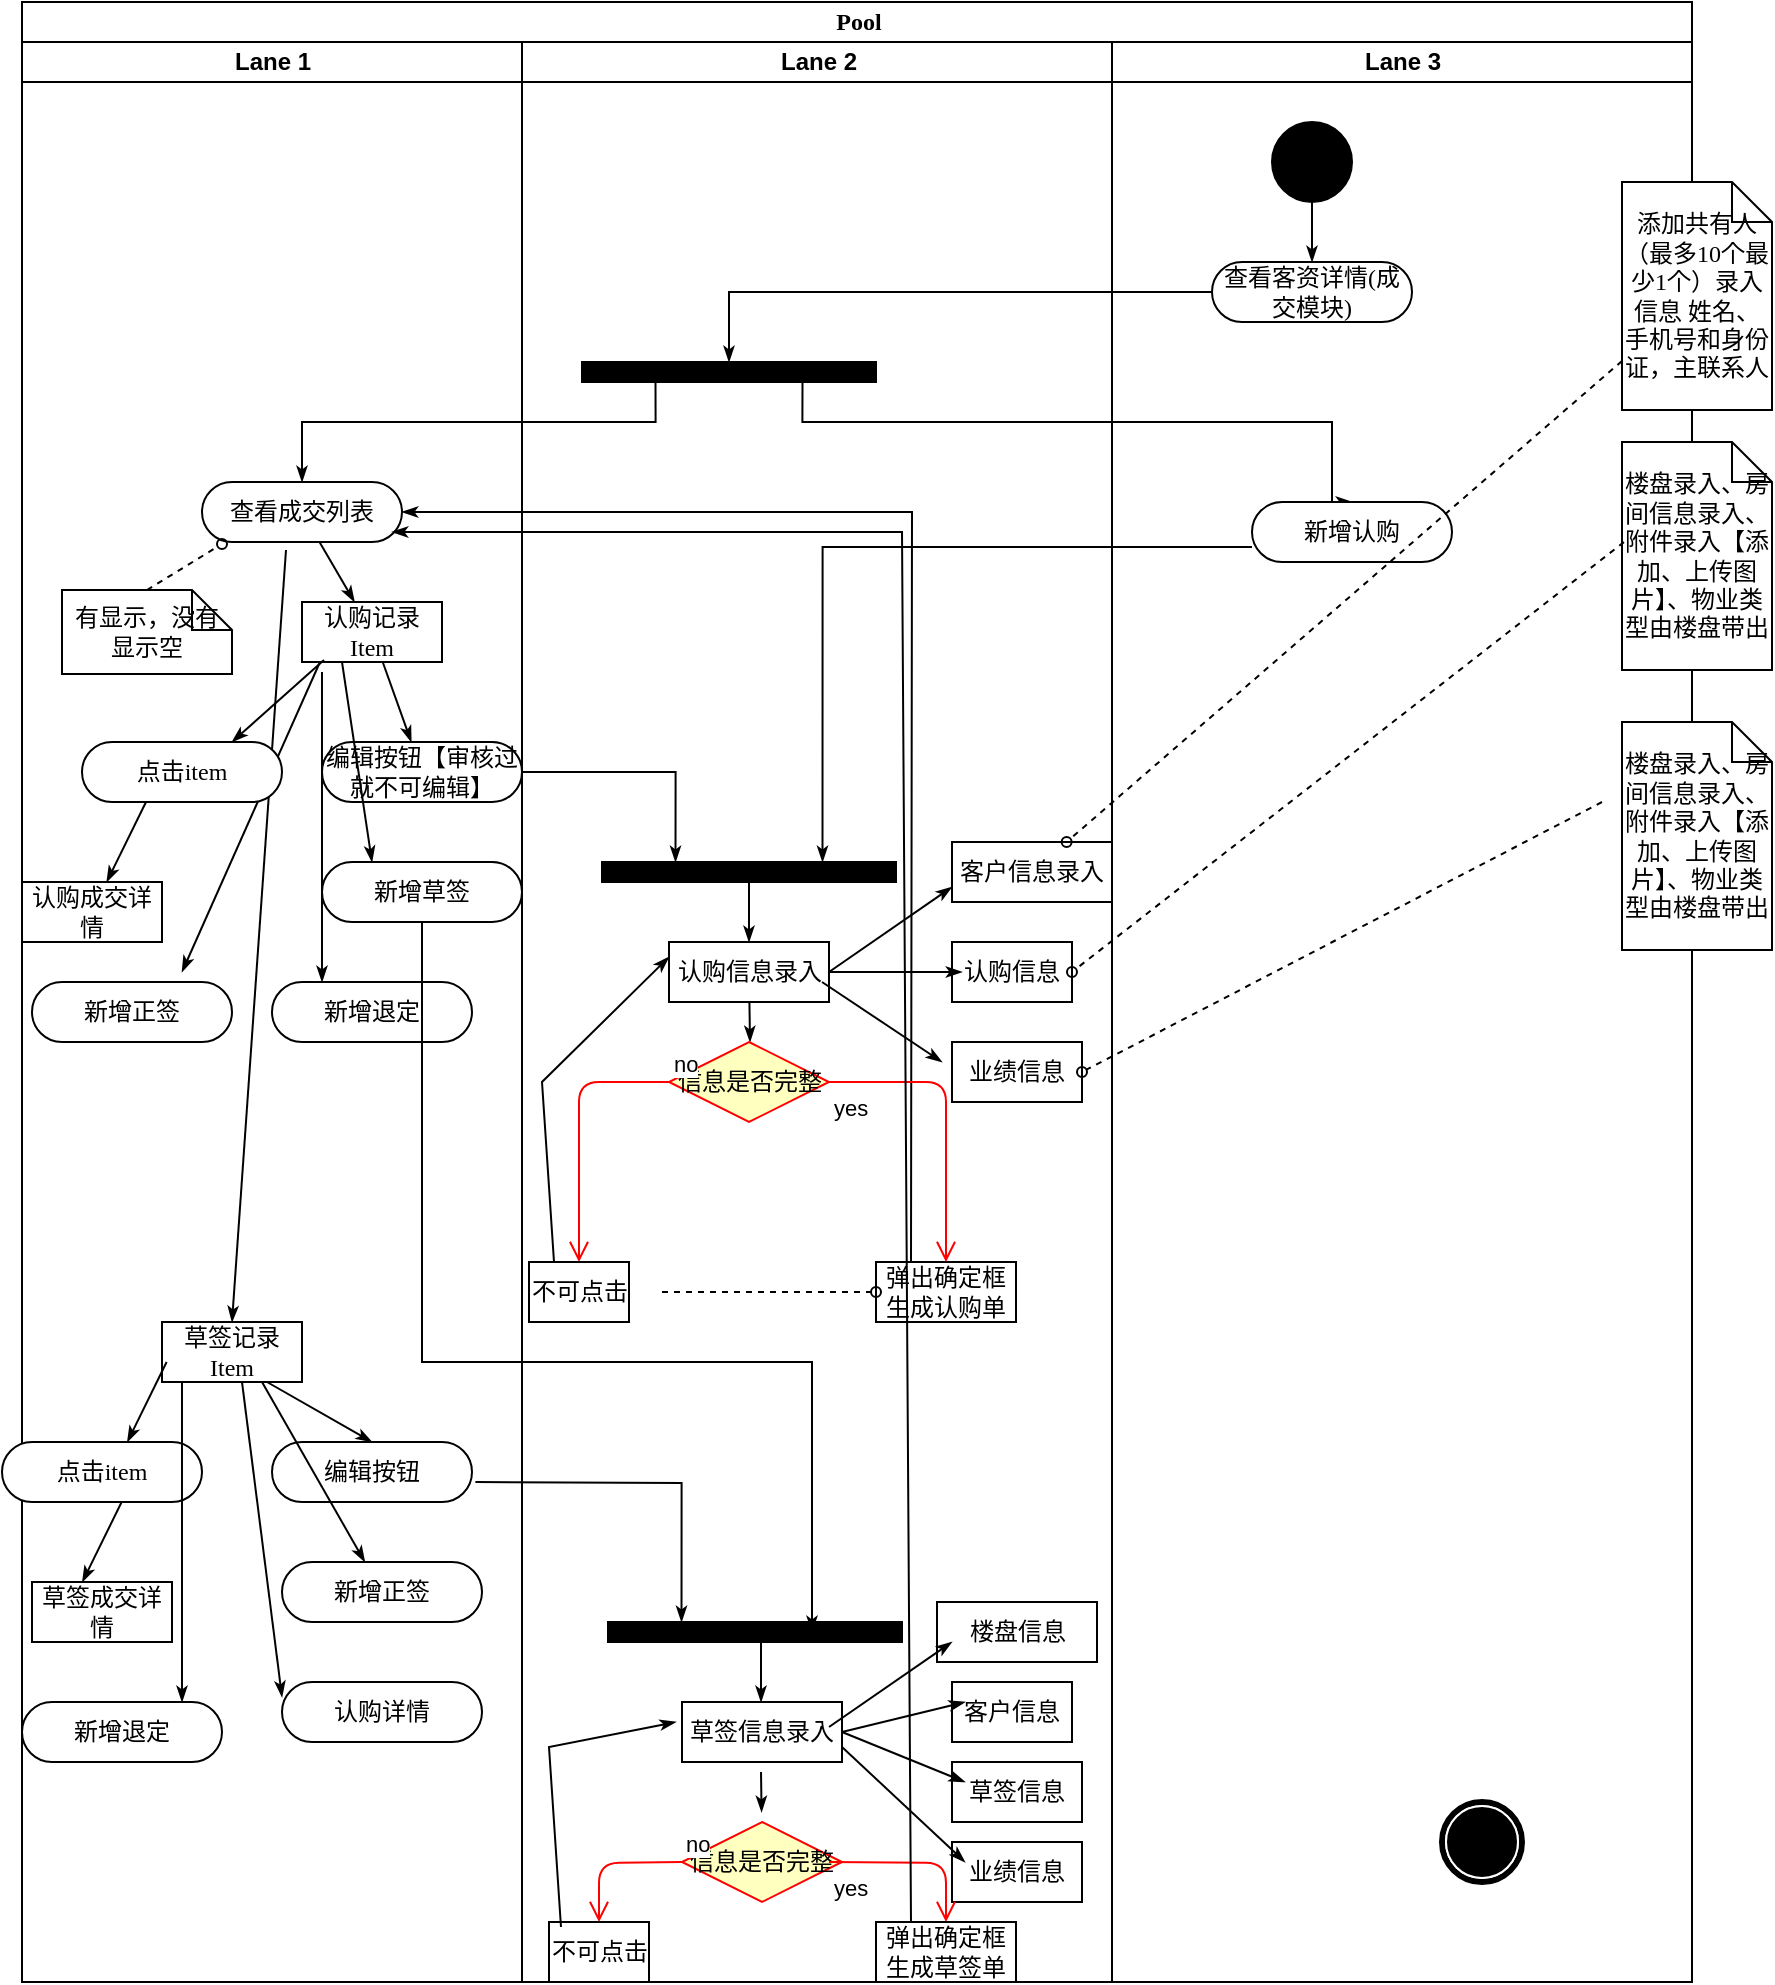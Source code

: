 <mxfile version="14.5.3" type="github">
  <diagram name="Page-1" id="0783ab3e-0a74-02c8-0abd-f7b4e66b4bec">
    <mxGraphModel dx="1303" dy="791" grid="1" gridSize="10" guides="1" tooltips="1" connect="1" arrows="1" fold="1" page="1" pageScale="1" pageWidth="850" pageHeight="1100" background="#ffffff" math="0" shadow="0">
      <root>
        <mxCell id="0" />
        <mxCell id="1" parent="0" />
        <mxCell id="1c1d494c118603dd-1" value="Pool" style="swimlane;html=1;childLayout=stackLayout;startSize=20;rounded=0;shadow=0;comic=0;labelBackgroundColor=none;strokeWidth=1;fontFamily=Verdana;fontSize=12;align=center;" parent="1" vertex="1">
          <mxGeometry x="40" y="20" width="835" height="990" as="geometry" />
        </mxCell>
        <mxCell id="1c1d494c118603dd-28" style="edgeStyle=orthogonalEdgeStyle;rounded=0;html=1;entryX=0.5;entryY=0;labelBackgroundColor=none;startArrow=none;startFill=0;startSize=5;endArrow=classicThin;endFill=1;endSize=5;jettySize=auto;orthogonalLoop=1;strokeWidth=1;fontFamily=Verdana;fontSize=12" parent="1c1d494c118603dd-1" source="60571a20871a0731-8" target="60571a20871a0731-3" edge="1">
          <mxGeometry relative="1" as="geometry">
            <Array as="points">
              <mxPoint x="354" y="145" />
            </Array>
          </mxGeometry>
        </mxCell>
        <mxCell id="1c1d494c118603dd-29" style="edgeStyle=orthogonalEdgeStyle;rounded=0;html=1;exitX=0.75;exitY=1;labelBackgroundColor=none;startArrow=none;startFill=0;startSize=5;endArrow=classicThin;endFill=1;endSize=5;jettySize=auto;orthogonalLoop=1;strokeWidth=1;fontFamily=Verdana;fontSize=12;entryX=0.5;entryY=0;entryDx=0;entryDy=0;" parent="1c1d494c118603dd-1" source="60571a20871a0731-3" target="1c1d494c118603dd-5" edge="1">
          <mxGeometry relative="1" as="geometry">
            <Array as="points">
              <mxPoint x="390" y="210" />
              <mxPoint x="655" y="210" />
            </Array>
          </mxGeometry>
        </mxCell>
        <mxCell id="1c1d494c118603dd-30" style="edgeStyle=orthogonalEdgeStyle;rounded=0;html=1;exitX=0.25;exitY=1;entryX=0.5;entryY=0;labelBackgroundColor=none;startArrow=none;startFill=0;startSize=5;endArrow=classicThin;endFill=1;endSize=5;jettySize=auto;orthogonalLoop=1;strokeWidth=1;fontFamily=Verdana;fontSize=12" parent="1c1d494c118603dd-1" source="60571a20871a0731-3" target="1c1d494c118603dd-6" edge="1">
          <mxGeometry relative="1" as="geometry">
            <Array as="points">
              <mxPoint x="317" y="210" />
              <mxPoint x="140" y="210" />
            </Array>
          </mxGeometry>
        </mxCell>
        <mxCell id="1c1d494c118603dd-31" style="edgeStyle=orthogonalEdgeStyle;rounded=0;html=1;entryX=0.75;entryY=0;labelBackgroundColor=none;startArrow=none;startFill=0;startSize=5;endArrow=classicThin;endFill=1;endSize=5;jettySize=auto;orthogonalLoop=1;strokeWidth=1;fontFamily=Verdana;fontSize=12;exitX=0;exitY=0.75;exitDx=0;exitDy=0;" parent="1c1d494c118603dd-1" source="1c1d494c118603dd-5" target="1c1d494c118603dd-12" edge="1">
          <mxGeometry relative="1" as="geometry">
            <mxPoint x="590" y="370" as="sourcePoint" />
          </mxGeometry>
        </mxCell>
        <mxCell id="1c1d494c118603dd-32" style="edgeStyle=orthogonalEdgeStyle;rounded=0;html=1;entryX=0.25;entryY=0;labelBackgroundColor=none;startArrow=none;startFill=0;startSize=5;endArrow=classicThin;endFill=1;endSize=5;jettySize=auto;orthogonalLoop=1;strokeWidth=1;fontFamily=Verdana;fontSize=12" parent="1c1d494c118603dd-1" source="1c1d494c118603dd-7" target="1c1d494c118603dd-12" edge="1">
          <mxGeometry relative="1" as="geometry" />
        </mxCell>
        <mxCell id="NS-Se5AjdIyRP91br3rv-30" style="edgeStyle=none;rounded=0;html=1;labelBackgroundColor=none;startArrow=none;startFill=0;startSize=5;endArrow=classicThin;endFill=1;endSize=5;jettySize=auto;orthogonalLoop=1;strokeWidth=1;fontFamily=Verdana;fontSize=12;entryX=1;entryY=0.5;entryDx=0;entryDy=0;exitX=0.25;exitY=0;exitDx=0;exitDy=0;" edge="1" parent="1c1d494c118603dd-1" source="1c1d494c118603dd-15" target="1c1d494c118603dd-6">
          <mxGeometry relative="1" as="geometry">
            <mxPoint x="645" y="477.5" as="sourcePoint" />
            <mxPoint x="545" y="397.222" as="targetPoint" />
            <Array as="points">
              <mxPoint x="445" y="255" />
            </Array>
          </mxGeometry>
        </mxCell>
        <mxCell id="1c1d494c118603dd-2" value="Lane 1" style="swimlane;html=1;startSize=20;" parent="1c1d494c118603dd-1" vertex="1">
          <mxGeometry y="20" width="250" height="970" as="geometry" />
        </mxCell>
        <mxCell id="1c1d494c118603dd-34" style="edgeStyle=none;rounded=0;html=1;labelBackgroundColor=none;startArrow=none;startFill=0;startSize=5;endArrow=classicThin;endFill=1;endSize=5;jettySize=auto;orthogonalLoop=1;strokeWidth=1;fontFamily=Verdana;fontSize=12" parent="1c1d494c118603dd-2" source="1c1d494c118603dd-6" target="1c1d494c118603dd-10" edge="1">
          <mxGeometry relative="1" as="geometry" />
        </mxCell>
        <mxCell id="1c1d494c118603dd-6" value="查看成交列表" style="rounded=1;whiteSpace=wrap;html=1;shadow=0;comic=0;labelBackgroundColor=none;strokeWidth=1;fontFamily=Verdana;fontSize=12;align=center;arcSize=50;" parent="1c1d494c118603dd-2" vertex="1">
          <mxGeometry x="90" y="220" width="100" height="30" as="geometry" />
        </mxCell>
        <mxCell id="1c1d494c118603dd-7" value="编辑按钮【审核过就不可编辑】" style="rounded=1;whiteSpace=wrap;html=1;shadow=0;comic=0;labelBackgroundColor=none;strokeWidth=1;fontFamily=Verdana;fontSize=12;align=center;arcSize=50;" parent="1c1d494c118603dd-2" vertex="1">
          <mxGeometry x="150" y="350" width="100" height="30" as="geometry" />
        </mxCell>
        <mxCell id="1c1d494c118603dd-35" style="edgeStyle=none;rounded=0;html=1;labelBackgroundColor=none;startArrow=none;startFill=0;startSize=5;endArrow=classicThin;endFill=1;endSize=5;jettySize=auto;orthogonalLoop=1;strokeWidth=1;fontFamily=Verdana;fontSize=12" parent="1c1d494c118603dd-2" source="1c1d494c118603dd-10" target="1c1d494c118603dd-7" edge="1">
          <mxGeometry relative="1" as="geometry" />
        </mxCell>
        <mxCell id="1c1d494c118603dd-10" value="认购记录Item" style="rounded=0;whiteSpace=wrap;html=1;shadow=0;comic=0;labelBackgroundColor=none;strokeWidth=1;fontFamily=Verdana;fontSize=12;align=center;arcSize=50;" parent="1c1d494c118603dd-2" vertex="1">
          <mxGeometry x="140" y="280" width="70" height="30" as="geometry" />
        </mxCell>
        <mxCell id="1c1d494c118603dd-21" value="有显示，没有显示空" style="shape=note;whiteSpace=wrap;html=1;rounded=0;shadow=0;comic=0;labelBackgroundColor=none;strokeWidth=1;fontFamily=Verdana;fontSize=12;align=center;size=20;" parent="1c1d494c118603dd-2" vertex="1">
          <mxGeometry x="20" y="274" width="85" height="42" as="geometry" />
        </mxCell>
        <mxCell id="1c1d494c118603dd-14" value="认购成交详情" style="rounded=0;whiteSpace=wrap;html=1;shadow=0;comic=0;labelBackgroundColor=none;strokeWidth=1;fontFamily=Verdana;fontSize=12;align=center;arcSize=50;" parent="1c1d494c118603dd-2" vertex="1">
          <mxGeometry y="420" width="70" height="30" as="geometry" />
        </mxCell>
        <mxCell id="NS-Se5AjdIyRP91br3rv-33" style="edgeStyle=none;rounded=0;html=1;dashed=1;labelBackgroundColor=none;startArrow=none;startFill=0;startSize=5;endArrow=oval;endFill=0;endSize=5;jettySize=auto;orthogonalLoop=1;strokeWidth=1;fontFamily=Verdana;fontSize=12;entryX=0.1;entryY=1.033;entryDx=0;entryDy=0;entryPerimeter=0;exitX=0.5;exitY=0;exitDx=0;exitDy=0;exitPerimeter=0;" edge="1" parent="1c1d494c118603dd-2" source="1c1d494c118603dd-21" target="1c1d494c118603dd-6">
          <mxGeometry relative="1" as="geometry">
            <mxPoint x="800" y="390" as="sourcePoint" />
            <mxPoint x="707.5" y="300" as="targetPoint" />
          </mxGeometry>
        </mxCell>
        <mxCell id="NS-Se5AjdIyRP91br3rv-41" value="草签记录Item" style="rounded=0;whiteSpace=wrap;html=1;shadow=0;comic=0;labelBackgroundColor=none;strokeWidth=1;fontFamily=Verdana;fontSize=12;align=center;arcSize=50;" vertex="1" parent="1c1d494c118603dd-2">
          <mxGeometry x="70" y="640" width="70" height="30" as="geometry" />
        </mxCell>
        <mxCell id="NS-Se5AjdIyRP91br3rv-42" style="edgeStyle=none;rounded=0;html=1;labelBackgroundColor=none;startArrow=none;startFill=0;startSize=5;endArrow=classicThin;endFill=1;endSize=5;jettySize=auto;orthogonalLoop=1;strokeWidth=1;fontFamily=Verdana;fontSize=12;exitX=0.42;exitY=1.133;exitDx=0;exitDy=0;exitPerimeter=0;entryX=0.5;entryY=0;entryDx=0;entryDy=0;" edge="1" parent="1c1d494c118603dd-2" source="1c1d494c118603dd-6" target="NS-Se5AjdIyRP91br3rv-41">
          <mxGeometry relative="1" as="geometry">
            <mxPoint x="158.75" y="260" as="sourcePoint" />
            <mxPoint x="176.25" y="290" as="targetPoint" />
            <Array as="points" />
          </mxGeometry>
        </mxCell>
        <mxCell id="NS-Se5AjdIyRP91br3rv-43" value="编辑按钮" style="rounded=1;whiteSpace=wrap;html=1;shadow=0;comic=0;labelBackgroundColor=none;strokeWidth=1;fontFamily=Verdana;fontSize=12;align=center;arcSize=50;" vertex="1" parent="1c1d494c118603dd-2">
          <mxGeometry x="125" y="700" width="100" height="30" as="geometry" />
        </mxCell>
        <mxCell id="NS-Se5AjdIyRP91br3rv-44" style="edgeStyle=none;rounded=0;html=1;labelBackgroundColor=none;startArrow=none;startFill=0;startSize=5;endArrow=classicThin;endFill=1;endSize=5;jettySize=auto;orthogonalLoop=1;strokeWidth=1;fontFamily=Verdana;fontSize=12;exitX=0.75;exitY=1;exitDx=0;exitDy=0;entryX=0.5;entryY=0;entryDx=0;entryDy=0;" edge="1" parent="1c1d494c118603dd-2" source="NS-Se5AjdIyRP91br3rv-41" target="NS-Se5AjdIyRP91br3rv-43">
          <mxGeometry relative="1" as="geometry">
            <mxPoint x="190.357" y="320" as="sourcePoint" />
            <mxPoint x="204.643" y="360" as="targetPoint" />
          </mxGeometry>
        </mxCell>
        <mxCell id="NS-Se5AjdIyRP91br3rv-45" value="点击item" style="rounded=1;whiteSpace=wrap;html=1;shadow=0;comic=0;labelBackgroundColor=none;strokeWidth=1;fontFamily=Verdana;fontSize=12;align=center;arcSize=50;" vertex="1" parent="1c1d494c118603dd-2">
          <mxGeometry x="-10" y="700" width="100" height="30" as="geometry" />
        </mxCell>
        <mxCell id="NS-Se5AjdIyRP91br3rv-46" style="edgeStyle=none;rounded=0;html=1;labelBackgroundColor=none;startArrow=none;startFill=0;startSize=5;endArrow=classicThin;endFill=1;endSize=5;jettySize=auto;orthogonalLoop=1;strokeWidth=1;fontFamily=Verdana;fontSize=12;exitX=0.32;exitY=1;exitDx=0;exitDy=0;exitPerimeter=0;" edge="1" parent="1c1d494c118603dd-2">
          <mxGeometry relative="1" as="geometry">
            <mxPoint x="72.32" y="660" as="sourcePoint" />
            <mxPoint x="52.684" y="700" as="targetPoint" />
          </mxGeometry>
        </mxCell>
        <mxCell id="NS-Se5AjdIyRP91br3rv-47" value="草签成交详情" style="rounded=0;whiteSpace=wrap;html=1;shadow=0;comic=0;labelBackgroundColor=none;strokeWidth=1;fontFamily=Verdana;fontSize=12;align=center;arcSize=50;" vertex="1" parent="1c1d494c118603dd-2">
          <mxGeometry x="5" y="770" width="70" height="30" as="geometry" />
        </mxCell>
        <mxCell id="NS-Se5AjdIyRP91br3rv-48" style="edgeStyle=none;rounded=0;html=1;labelBackgroundColor=none;startArrow=none;startFill=0;startSize=5;endArrow=classicThin;endFill=1;endSize=5;jettySize=auto;orthogonalLoop=1;strokeWidth=1;fontFamily=Verdana;fontSize=12;" edge="1" parent="1c1d494c118603dd-2">
          <mxGeometry relative="1" as="geometry">
            <mxPoint x="49.82" y="730" as="sourcePoint" />
            <mxPoint x="30.184" y="770" as="targetPoint" />
          </mxGeometry>
        </mxCell>
        <mxCell id="1c1d494c118603dd-18" value="新增草签" style="rounded=1;whiteSpace=wrap;html=1;shadow=0;comic=0;labelBackgroundColor=none;strokeWidth=1;fontFamily=Verdana;fontSize=12;align=center;arcSize=50;" parent="1c1d494c118603dd-2" vertex="1">
          <mxGeometry x="150" y="410" width="100" height="30" as="geometry" />
        </mxCell>
        <mxCell id="NS-Se5AjdIyRP91br3rv-99" style="edgeStyle=none;rounded=0;html=1;labelBackgroundColor=none;startArrow=none;startFill=0;startSize=5;endArrow=classicThin;endFill=1;endSize=5;jettySize=auto;orthogonalLoop=1;strokeWidth=1;fontFamily=Verdana;fontSize=12;entryX=0.25;entryY=0;entryDx=0;entryDy=0;" edge="1" parent="1c1d494c118603dd-2" target="1c1d494c118603dd-18">
          <mxGeometry relative="1" as="geometry">
            <mxPoint x="159.997" y="310" as="sourcePoint" />
            <mxPoint x="174.283" y="350" as="targetPoint" />
          </mxGeometry>
        </mxCell>
        <mxCell id="NS-Se5AjdIyRP91br3rv-100" value="新增正签" style="rounded=1;whiteSpace=wrap;html=1;shadow=0;comic=0;labelBackgroundColor=none;strokeWidth=1;fontFamily=Verdana;fontSize=12;align=center;arcSize=50;" vertex="1" parent="1c1d494c118603dd-2">
          <mxGeometry x="130" y="760" width="100" height="30" as="geometry" />
        </mxCell>
        <mxCell id="NS-Se5AjdIyRP91br3rv-101" value="新增正签" style="rounded=1;whiteSpace=wrap;html=1;shadow=0;comic=0;labelBackgroundColor=none;strokeWidth=1;fontFamily=Verdana;fontSize=12;align=center;arcSize=50;" vertex="1" parent="1c1d494c118603dd-2">
          <mxGeometry x="5" y="470" width="100" height="30" as="geometry" />
        </mxCell>
        <mxCell id="NS-Se5AjdIyRP91br3rv-102" value="新增退定" style="rounded=1;whiteSpace=wrap;html=1;shadow=0;comic=0;labelBackgroundColor=none;strokeWidth=1;fontFamily=Verdana;fontSize=12;align=center;arcSize=50;" vertex="1" parent="1c1d494c118603dd-2">
          <mxGeometry x="125" y="470" width="100" height="30" as="geometry" />
        </mxCell>
        <mxCell id="NS-Se5AjdIyRP91br3rv-103" style="edgeStyle=none;rounded=0;html=1;labelBackgroundColor=none;startArrow=none;startFill=0;startSize=5;endArrow=classicThin;endFill=1;endSize=5;jettySize=auto;orthogonalLoop=1;strokeWidth=1;fontFamily=Verdana;fontSize=12;entryX=0.25;entryY=0;entryDx=0;entryDy=0;" edge="1" parent="1c1d494c118603dd-2" target="NS-Se5AjdIyRP91br3rv-102">
          <mxGeometry relative="1" as="geometry">
            <mxPoint x="149.997" y="315" as="sourcePoint" />
            <mxPoint x="165" y="415" as="targetPoint" />
          </mxGeometry>
        </mxCell>
        <mxCell id="NS-Se5AjdIyRP91br3rv-104" style="edgeStyle=none;rounded=0;html=1;labelBackgroundColor=none;startArrow=none;startFill=0;startSize=5;endArrow=classicThin;endFill=1;endSize=5;jettySize=auto;orthogonalLoop=1;strokeWidth=1;fontFamily=Verdana;fontSize=12;" edge="1" parent="1c1d494c118603dd-2">
          <mxGeometry relative="1" as="geometry">
            <mxPoint x="148.997" y="310" as="sourcePoint" />
            <mxPoint x="80" y="465" as="targetPoint" />
          </mxGeometry>
        </mxCell>
        <mxCell id="NS-Se5AjdIyRP91br3rv-115" value="新增退定" style="rounded=1;whiteSpace=wrap;html=1;shadow=0;comic=0;labelBackgroundColor=none;strokeWidth=1;fontFamily=Verdana;fontSize=12;align=center;arcSize=50;" vertex="1" parent="1c1d494c118603dd-2">
          <mxGeometry y="830" width="100" height="30" as="geometry" />
        </mxCell>
        <mxCell id="NS-Se5AjdIyRP91br3rv-116" style="edgeStyle=none;rounded=0;html=1;labelBackgroundColor=none;startArrow=none;startFill=0;startSize=5;endArrow=classicThin;endFill=1;endSize=5;jettySize=auto;orthogonalLoop=1;strokeWidth=1;fontFamily=Verdana;fontSize=12;entryX=0.8;entryY=0;entryDx=0;entryDy=0;entryPerimeter=0;" edge="1" parent="1c1d494c118603dd-2" target="NS-Se5AjdIyRP91br3rv-115">
          <mxGeometry relative="1" as="geometry">
            <mxPoint x="79.997" y="670" as="sourcePoint" />
            <mxPoint x="80" y="825" as="targetPoint" />
          </mxGeometry>
        </mxCell>
        <mxCell id="NS-Se5AjdIyRP91br3rv-117" value="认购详情" style="rounded=1;whiteSpace=wrap;html=1;shadow=0;comic=0;labelBackgroundColor=none;strokeWidth=1;fontFamily=Verdana;fontSize=12;align=center;arcSize=50;" vertex="1" parent="1c1d494c118603dd-2">
          <mxGeometry x="130" y="820" width="100" height="30" as="geometry" />
        </mxCell>
        <mxCell id="NS-Se5AjdIyRP91br3rv-118" style="edgeStyle=none;rounded=0;html=1;labelBackgroundColor=none;startArrow=none;startFill=0;startSize=5;endArrow=classicThin;endFill=1;endSize=5;jettySize=auto;orthogonalLoop=1;strokeWidth=1;fontFamily=Verdana;fontSize=12;entryX=0;entryY=0.25;entryDx=0;entryDy=0;" edge="1" parent="1c1d494c118603dd-2" target="NS-Se5AjdIyRP91br3rv-117">
          <mxGeometry relative="1" as="geometry">
            <mxPoint x="109.997" y="670" as="sourcePoint" />
            <mxPoint x="110" y="825" as="targetPoint" />
          </mxGeometry>
        </mxCell>
        <mxCell id="NS-Se5AjdIyRP91br3rv-119" style="edgeStyle=none;rounded=0;html=1;labelBackgroundColor=none;startArrow=none;startFill=0;startSize=5;endArrow=classicThin;endFill=1;endSize=5;jettySize=auto;orthogonalLoop=1;strokeWidth=1;fontFamily=Verdana;fontSize=12;" edge="1" parent="1c1d494c118603dd-2" target="NS-Se5AjdIyRP91br3rv-100">
          <mxGeometry relative="1" as="geometry">
            <mxPoint x="120" y="670" as="sourcePoint" />
            <mxPoint x="145" y="820" as="targetPoint" />
          </mxGeometry>
        </mxCell>
        <mxCell id="1c1d494c118603dd-3" value="Lane 2" style="swimlane;html=1;startSize=20;" parent="1c1d494c118603dd-1" vertex="1">
          <mxGeometry x="250" y="20" width="295" height="970" as="geometry" />
        </mxCell>
        <mxCell id="60571a20871a0731-3" value="" style="whiteSpace=wrap;html=1;rounded=0;shadow=0;comic=0;labelBackgroundColor=none;strokeWidth=1;fillColor=#000000;fontFamily=Verdana;fontSize=12;align=center;rotation=0;" parent="1c1d494c118603dd-3" vertex="1">
          <mxGeometry x="30" y="160" width="147" height="10" as="geometry" />
        </mxCell>
        <mxCell id="1c1d494c118603dd-39" style="edgeStyle=none;rounded=0;html=1;labelBackgroundColor=none;startArrow=none;startFill=0;startSize=5;endArrow=classicThin;endFill=1;endSize=5;jettySize=auto;orthogonalLoop=1;strokeWidth=1;fontFamily=Verdana;fontSize=12" parent="1c1d494c118603dd-3" source="NS-Se5AjdIyRP91br3rv-34" edge="1">
          <mxGeometry relative="1" as="geometry">
            <mxPoint x="114" y="500" as="targetPoint" />
          </mxGeometry>
        </mxCell>
        <mxCell id="1c1d494c118603dd-12" value="" style="whiteSpace=wrap;html=1;rounded=0;shadow=0;comic=0;labelBackgroundColor=none;strokeWidth=1;fillColor=#000000;fontFamily=Verdana;fontSize=12;align=center;rotation=0;" parent="1c1d494c118603dd-3" vertex="1">
          <mxGeometry x="40" y="410" width="147" height="10" as="geometry" />
        </mxCell>
        <mxCell id="1c1d494c118603dd-15" value="弹出确定框生成认购单 " style="rounded=0;whiteSpace=wrap;html=1;shadow=0;comic=0;labelBackgroundColor=none;strokeWidth=1;fontFamily=Verdana;fontSize=12;align=center;arcSize=50;" parent="1c1d494c118603dd-3" vertex="1">
          <mxGeometry x="177" y="610" width="70" height="30" as="geometry" />
        </mxCell>
        <mxCell id="1c1d494c118603dd-53" style="edgeStyle=none;rounded=0;html=1;dashed=1;labelBackgroundColor=none;startArrow=none;startFill=0;startSize=5;endArrow=oval;endFill=0;endSize=5;jettySize=auto;orthogonalLoop=1;strokeWidth=1;fontFamily=Verdana;fontSize=12" parent="1c1d494c118603dd-3" target="1c1d494c118603dd-15" edge="1">
          <mxGeometry relative="1" as="geometry">
            <mxPoint x="70" y="625" as="sourcePoint" />
          </mxGeometry>
        </mxCell>
        <mxCell id="NS-Se5AjdIyRP91br3rv-34" value="认购信息录入" style="rounded=0;whiteSpace=wrap;html=1;shadow=0;comic=0;labelBackgroundColor=none;strokeWidth=1;fontFamily=Verdana;fontSize=12;align=center;arcSize=50;direction=south;" vertex="1" parent="1c1d494c118603dd-3">
          <mxGeometry x="73.5" y="450" width="80" height="30" as="geometry" />
        </mxCell>
        <mxCell id="NS-Se5AjdIyRP91br3rv-35" style="edgeStyle=none;rounded=0;html=1;labelBackgroundColor=none;startArrow=none;startFill=0;startSize=5;endArrow=classicThin;endFill=1;endSize=5;jettySize=auto;orthogonalLoop=1;strokeWidth=1;fontFamily=Verdana;fontSize=12" edge="1" parent="1c1d494c118603dd-3" source="1c1d494c118603dd-12" target="NS-Se5AjdIyRP91br3rv-34">
          <mxGeometry relative="1" as="geometry">
            <mxPoint x="403.5" y="460" as="sourcePoint" />
            <mxPoint x="403.5" y="550" as="targetPoint" />
          </mxGeometry>
        </mxCell>
        <mxCell id="NS-Se5AjdIyRP91br3rv-19" value="信息是否完整" style="rhombus;whiteSpace=wrap;html=1;fillColor=#ffffc0;strokeColor=#ff0000;" vertex="1" parent="1c1d494c118603dd-3">
          <mxGeometry x="73.5" y="500" width="80" height="40" as="geometry" />
        </mxCell>
        <mxCell id="NS-Se5AjdIyRP91br3rv-21" value="yes" style="edgeStyle=orthogonalEdgeStyle;html=1;align=left;verticalAlign=top;endArrow=open;endSize=8;strokeColor=#ff0000;entryX=0.5;entryY=0;entryDx=0;entryDy=0;" edge="1" source="NS-Se5AjdIyRP91br3rv-19" parent="1c1d494c118603dd-3" target="1c1d494c118603dd-15">
          <mxGeometry x="-1" relative="1" as="geometry">
            <mxPoint x="425" y="480" as="targetPoint" />
          </mxGeometry>
        </mxCell>
        <mxCell id="NS-Se5AjdIyRP91br3rv-20" value="no" style="edgeStyle=orthogonalEdgeStyle;html=1;align=left;verticalAlign=bottom;endArrow=open;endSize=8;strokeColor=#ff0000;" edge="1" source="NS-Se5AjdIyRP91br3rv-19" parent="1c1d494c118603dd-3" target="NS-Se5AjdIyRP91br3rv-23">
          <mxGeometry x="-1" relative="1" as="geometry">
            <mxPoint x="25" y="597.5" as="targetPoint" />
          </mxGeometry>
        </mxCell>
        <mxCell id="NS-Se5AjdIyRP91br3rv-23" value="不可点击" style="rounded=0;whiteSpace=wrap;html=1;shadow=0;comic=0;labelBackgroundColor=none;strokeWidth=1;fontFamily=Verdana;fontSize=12;align=center;arcSize=50;" vertex="1" parent="1c1d494c118603dd-3">
          <mxGeometry x="3.5" y="610" width="50" height="30" as="geometry" />
        </mxCell>
        <mxCell id="1c1d494c118603dd-9" value="客户信息录入" style="rounded=0;whiteSpace=wrap;html=1;shadow=0;comic=0;labelBackgroundColor=none;strokeWidth=1;fontFamily=Verdana;fontSize=12;align=center;arcSize=50;direction=south;" parent="1c1d494c118603dd-3" vertex="1">
          <mxGeometry x="215" y="400" width="80" height="30" as="geometry" />
        </mxCell>
        <mxCell id="NS-Se5AjdIyRP91br3rv-1" value="认购信息" style="rounded=0;whiteSpace=wrap;html=1;shadow=0;comic=0;labelBackgroundColor=none;strokeWidth=1;fontFamily=Verdana;fontSize=12;align=center;arcSize=50;" vertex="1" parent="1c1d494c118603dd-3">
          <mxGeometry x="215" y="450" width="60" height="30" as="geometry" />
        </mxCell>
        <mxCell id="NS-Se5AjdIyRP91br3rv-6" value="业绩信息" style="rounded=0;whiteSpace=wrap;html=1;shadow=0;comic=0;labelBackgroundColor=none;strokeWidth=1;fontFamily=Verdana;fontSize=12;align=center;arcSize=50;" vertex="1" parent="1c1d494c118603dd-3">
          <mxGeometry x="215" y="500" width="65" height="30" as="geometry" />
        </mxCell>
        <mxCell id="NS-Se5AjdIyRP91br3rv-37" style="edgeStyle=none;rounded=0;html=1;labelBackgroundColor=none;startArrow=none;startFill=0;startSize=5;endArrow=classicThin;endFill=1;endSize=5;jettySize=auto;orthogonalLoop=1;strokeWidth=1;fontFamily=Verdana;fontSize=12;exitX=0.5;exitY=0;exitDx=0;exitDy=0;entryX=0.75;entryY=1;entryDx=0;entryDy=0;" edge="1" parent="1c1d494c118603dd-3" source="NS-Se5AjdIyRP91br3rv-34" target="1c1d494c118603dd-9">
          <mxGeometry relative="1" as="geometry">
            <mxPoint x="-91.25" y="260" as="sourcePoint" />
            <mxPoint x="-73.75" y="290" as="targetPoint" />
          </mxGeometry>
        </mxCell>
        <mxCell id="NS-Se5AjdIyRP91br3rv-40" style="edgeStyle=none;rounded=0;html=1;labelBackgroundColor=none;startArrow=none;startFill=0;startSize=5;endArrow=classicThin;endFill=1;endSize=5;jettySize=auto;orthogonalLoop=1;strokeWidth=1;fontFamily=Verdana;fontSize=12;entryX=0.25;entryY=1;entryDx=0;entryDy=0;exitX=0.25;exitY=0;exitDx=0;exitDy=0;" edge="1" parent="1c1d494c118603dd-3" source="NS-Se5AjdIyRP91br3rv-23" target="NS-Se5AjdIyRP91br3rv-34">
          <mxGeometry relative="1" as="geometry">
            <mxPoint x="30" y="600" as="sourcePoint" />
            <mxPoint x="-197.636" y="430" as="targetPoint" />
            <Array as="points">
              <mxPoint x="10" y="520" />
            </Array>
          </mxGeometry>
        </mxCell>
        <mxCell id="NS-Se5AjdIyRP91br3rv-49" value="" style="whiteSpace=wrap;html=1;rounded=0;shadow=0;comic=0;labelBackgroundColor=none;strokeWidth=1;fillColor=#000000;fontFamily=Verdana;fontSize=12;align=center;rotation=0;" vertex="1" parent="1c1d494c118603dd-3">
          <mxGeometry x="43" y="790" width="147" height="10" as="geometry" />
        </mxCell>
        <mxCell id="NS-Se5AjdIyRP91br3rv-52" style="edgeStyle=orthogonalEdgeStyle;rounded=0;html=1;entryX=0.25;entryY=0;labelBackgroundColor=none;startArrow=none;startFill=0;startSize=5;endArrow=classicThin;endFill=1;endSize=5;jettySize=auto;orthogonalLoop=1;strokeWidth=1;fontFamily=Verdana;fontSize=12;entryDx=0;entryDy=0;fontStyle=1" edge="1" parent="1c1d494c118603dd-3" target="NS-Se5AjdIyRP91br3rv-49">
          <mxGeometry relative="1" as="geometry">
            <mxPoint x="-23.3" y="720" as="sourcePoint" />
            <mxPoint x="53.45" y="765" as="targetPoint" />
          </mxGeometry>
        </mxCell>
        <mxCell id="NS-Se5AjdIyRP91br3rv-54" value="草签信息录入" style="rounded=0;whiteSpace=wrap;html=1;shadow=0;comic=0;labelBackgroundColor=none;strokeWidth=1;fontFamily=Verdana;fontSize=12;align=center;arcSize=50;direction=south;" vertex="1" parent="1c1d494c118603dd-3">
          <mxGeometry x="80" y="830" width="80" height="30" as="geometry" />
        </mxCell>
        <mxCell id="NS-Se5AjdIyRP91br3rv-84" style="edgeStyle=none;rounded=0;html=1;labelBackgroundColor=none;startArrow=none;startFill=0;startSize=5;endArrow=classicThin;endFill=1;endSize=5;jettySize=auto;orthogonalLoop=1;strokeWidth=1;fontFamily=Verdana;fontSize=12" edge="1" parent="1c1d494c118603dd-3">
          <mxGeometry relative="1" as="geometry">
            <mxPoint x="119.5" y="800" as="sourcePoint" />
            <mxPoint x="119.5" y="830" as="targetPoint" />
          </mxGeometry>
        </mxCell>
        <mxCell id="NS-Se5AjdIyRP91br3rv-85" value="楼盘信息" style="rounded=0;whiteSpace=wrap;html=1;shadow=0;comic=0;labelBackgroundColor=none;strokeWidth=1;fontFamily=Verdana;fontSize=12;align=center;arcSize=50;direction=south;" vertex="1" parent="1c1d494c118603dd-3">
          <mxGeometry x="207.5" y="780" width="80" height="30" as="geometry" />
        </mxCell>
        <mxCell id="NS-Se5AjdIyRP91br3rv-86" value="客户信息" style="rounded=0;whiteSpace=wrap;html=1;shadow=0;comic=0;labelBackgroundColor=none;strokeWidth=1;fontFamily=Verdana;fontSize=12;align=center;arcSize=50;" vertex="1" parent="1c1d494c118603dd-3">
          <mxGeometry x="215" y="820" width="60" height="30" as="geometry" />
        </mxCell>
        <mxCell id="NS-Se5AjdIyRP91br3rv-87" value="草签信息" style="rounded=0;whiteSpace=wrap;html=1;shadow=0;comic=0;labelBackgroundColor=none;strokeWidth=1;fontFamily=Verdana;fontSize=12;align=center;arcSize=50;" vertex="1" parent="1c1d494c118603dd-3">
          <mxGeometry x="215" y="860" width="65" height="30" as="geometry" />
        </mxCell>
        <mxCell id="NS-Se5AjdIyRP91br3rv-88" value="业绩信息" style="rounded=0;whiteSpace=wrap;html=1;shadow=0;comic=0;labelBackgroundColor=none;strokeWidth=1;fontFamily=Verdana;fontSize=12;align=center;arcSize=50;" vertex="1" parent="1c1d494c118603dd-3">
          <mxGeometry x="215" y="900" width="65" height="30" as="geometry" />
        </mxCell>
        <mxCell id="NS-Se5AjdIyRP91br3rv-94" style="edgeStyle=none;rounded=0;html=1;labelBackgroundColor=none;startArrow=none;startFill=0;startSize=5;endArrow=classicThin;endFill=1;endSize=5;jettySize=auto;orthogonalLoop=1;strokeWidth=1;fontFamily=Verdana;fontSize=12;exitX=0.5;exitY=0;exitDx=0;exitDy=0;entryX=0.75;entryY=1;entryDx=0;entryDy=0;" edge="1" parent="1c1d494c118603dd-3">
          <mxGeometry relative="1" as="geometry">
            <mxPoint x="153.5" y="842.5" as="sourcePoint" />
            <mxPoint x="215" y="800" as="targetPoint" />
          </mxGeometry>
        </mxCell>
        <mxCell id="NS-Se5AjdIyRP91br3rv-93" style="edgeStyle=none;rounded=0;html=1;labelBackgroundColor=none;startArrow=none;startFill=0;startSize=5;endArrow=classicThin;endFill=1;endSize=5;jettySize=auto;orthogonalLoop=1;strokeWidth=1;fontFamily=Verdana;fontSize=12;exitX=0.5;exitY=0;exitDx=0;exitDy=0;entryX=0.75;entryY=1;entryDx=0;entryDy=0;" edge="1" parent="1c1d494c118603dd-3" source="NS-Se5AjdIyRP91br3rv-54">
          <mxGeometry relative="1" as="geometry">
            <mxPoint x="160" y="872.5" as="sourcePoint" />
            <mxPoint x="221.5" y="830" as="targetPoint" />
          </mxGeometry>
        </mxCell>
        <mxCell id="NS-Se5AjdIyRP91br3rv-92" style="edgeStyle=none;rounded=0;html=1;labelBackgroundColor=none;startArrow=none;startFill=0;startSize=5;endArrow=classicThin;endFill=1;endSize=5;jettySize=auto;orthogonalLoop=1;strokeWidth=1;fontFamily=Verdana;fontSize=12;exitX=0.5;exitY=0;exitDx=0;exitDy=0;entryX=0.75;entryY=1;entryDx=0;entryDy=0;" edge="1" parent="1c1d494c118603dd-3" source="NS-Se5AjdIyRP91br3rv-54">
          <mxGeometry relative="1" as="geometry">
            <mxPoint x="160" y="912.5" as="sourcePoint" />
            <mxPoint x="221.5" y="870" as="targetPoint" />
          </mxGeometry>
        </mxCell>
        <mxCell id="NS-Se5AjdIyRP91br3rv-95" style="edgeStyle=none;rounded=0;html=1;labelBackgroundColor=none;startArrow=none;startFill=0;startSize=5;endArrow=classicThin;endFill=1;endSize=5;jettySize=auto;orthogonalLoop=1;strokeWidth=1;fontFamily=Verdana;fontSize=12;exitX=0.75;exitY=0;exitDx=0;exitDy=0;entryX=0.75;entryY=1;entryDx=0;entryDy=0;" edge="1" parent="1c1d494c118603dd-3" source="NS-Se5AjdIyRP91br3rv-54">
          <mxGeometry relative="1" as="geometry">
            <mxPoint x="160" y="952.5" as="sourcePoint" />
            <mxPoint x="221.5" y="910" as="targetPoint" />
          </mxGeometry>
        </mxCell>
        <mxCell id="NS-Se5AjdIyRP91br3rv-105" value="信息是否完整" style="rhombus;whiteSpace=wrap;html=1;fillColor=#ffffc0;strokeColor=#ff0000;" vertex="1" parent="1c1d494c118603dd-3">
          <mxGeometry x="80" y="890" width="80" height="40" as="geometry" />
        </mxCell>
        <mxCell id="NS-Se5AjdIyRP91br3rv-106" style="edgeStyle=none;rounded=0;html=1;labelBackgroundColor=none;startArrow=none;startFill=0;startSize=5;endArrow=classicThin;endFill=1;endSize=5;jettySize=auto;orthogonalLoop=1;strokeWidth=1;fontFamily=Verdana;fontSize=12" edge="1" parent="1c1d494c118603dd-3">
          <mxGeometry relative="1" as="geometry">
            <mxPoint x="119.504" y="865" as="sourcePoint" />
            <mxPoint x="119.79" y="885" as="targetPoint" />
          </mxGeometry>
        </mxCell>
        <mxCell id="NS-Se5AjdIyRP91br3rv-108" value="no" style="edgeStyle=orthogonalEdgeStyle;html=1;align=left;verticalAlign=bottom;endArrow=open;endSize=8;strokeColor=#ff0000;entryX=0.5;entryY=0;entryDx=0;entryDy=0;" edge="1" parent="1c1d494c118603dd-3" target="NS-Se5AjdIyRP91br3rv-110">
          <mxGeometry x="-1" relative="1" as="geometry">
            <mxPoint x="35" y="960" as="targetPoint" />
            <mxPoint x="80" y="910" as="sourcePoint" />
          </mxGeometry>
        </mxCell>
        <mxCell id="NS-Se5AjdIyRP91br3rv-109" value="yes" style="edgeStyle=orthogonalEdgeStyle;html=1;align=left;verticalAlign=top;endArrow=open;endSize=8;strokeColor=#ff0000;entryX=0.5;entryY=0;entryDx=0;entryDy=0;" edge="1" parent="1c1d494c118603dd-3" target="NS-Se5AjdIyRP91br3rv-112">
          <mxGeometry x="-1" relative="1" as="geometry">
            <mxPoint x="212" y="960" as="targetPoint" />
            <mxPoint x="153.5" y="910" as="sourcePoint" />
          </mxGeometry>
        </mxCell>
        <mxCell id="NS-Se5AjdIyRP91br3rv-110" value="不可点击" style="rounded=0;whiteSpace=wrap;html=1;shadow=0;comic=0;labelBackgroundColor=none;strokeWidth=1;fontFamily=Verdana;fontSize=12;align=center;arcSize=50;" vertex="1" parent="1c1d494c118603dd-3">
          <mxGeometry x="13.5" y="940" width="50" height="30" as="geometry" />
        </mxCell>
        <mxCell id="NS-Se5AjdIyRP91br3rv-112" value="弹出确定框生成草签单 " style="rounded=0;whiteSpace=wrap;html=1;shadow=0;comic=0;labelBackgroundColor=none;strokeWidth=1;fontFamily=Verdana;fontSize=12;align=center;arcSize=50;" vertex="1" parent="1c1d494c118603dd-3">
          <mxGeometry x="177" y="940" width="70" height="30" as="geometry" />
        </mxCell>
        <mxCell id="NS-Se5AjdIyRP91br3rv-113" style="edgeStyle=none;rounded=0;html=1;labelBackgroundColor=none;startArrow=none;startFill=0;startSize=5;endArrow=classicThin;endFill=1;endSize=5;jettySize=auto;orthogonalLoop=1;strokeWidth=1;fontFamily=Verdana;fontSize=12;entryX=1;entryY=0.5;entryDx=0;entryDy=0;exitX=0.25;exitY=0;exitDx=0;exitDy=0;" edge="1" parent="1c1d494c118603dd-3" source="NS-Se5AjdIyRP91br3rv-112">
          <mxGeometry relative="1" as="geometry">
            <mxPoint x="189.5" y="620" as="sourcePoint" />
            <mxPoint x="-65" y="245" as="targetPoint" />
            <Array as="points">
              <mxPoint x="190" y="245" />
            </Array>
          </mxGeometry>
        </mxCell>
        <mxCell id="NS-Se5AjdIyRP91br3rv-114" style="edgeStyle=none;rounded=0;html=1;labelBackgroundColor=none;startArrow=none;startFill=0;startSize=5;endArrow=classicThin;endFill=1;endSize=5;jettySize=auto;orthogonalLoop=1;strokeWidth=1;fontFamily=Verdana;fontSize=12;exitX=0.25;exitY=0;exitDx=0;exitDy=0;" edge="1" parent="1c1d494c118603dd-3">
          <mxGeometry relative="1" as="geometry">
            <mxPoint x="19.5" y="942.5" as="sourcePoint" />
            <mxPoint x="77" y="840" as="targetPoint" />
            <Array as="points">
              <mxPoint x="13.5" y="852.5" />
            </Array>
          </mxGeometry>
        </mxCell>
        <mxCell id="1c1d494c118603dd-4" value="Lane 3" style="swimlane;html=1;startSize=20;" parent="1c1d494c118603dd-1" vertex="1">
          <mxGeometry x="545" y="20" width="290" height="970" as="geometry" />
        </mxCell>
        <mxCell id="1c1d494c118603dd-27" style="edgeStyle=orthogonalEdgeStyle;rounded=0;html=1;labelBackgroundColor=none;startArrow=none;startFill=0;startSize=5;endArrow=classicThin;endFill=1;endSize=5;jettySize=auto;orthogonalLoop=1;strokeWidth=1;fontFamily=Verdana;fontSize=12" parent="1c1d494c118603dd-4" source="60571a20871a0731-4" target="60571a20871a0731-8" edge="1">
          <mxGeometry relative="1" as="geometry" />
        </mxCell>
        <mxCell id="60571a20871a0731-4" value="ga 邢台" style="ellipse;whiteSpace=wrap;html=1;rounded=0;shadow=0;comic=0;labelBackgroundColor=none;strokeWidth=1;fillColor=#000000;fontFamily=Verdana;fontSize=12;align=center;" parent="1c1d494c118603dd-4" vertex="1">
          <mxGeometry x="80" y="40" width="40" height="40" as="geometry" />
        </mxCell>
        <mxCell id="60571a20871a0731-8" value="查看客资详情(成交模块)" style="rounded=1;whiteSpace=wrap;html=1;shadow=0;comic=0;labelBackgroundColor=none;strokeWidth=1;fontFamily=Verdana;fontSize=12;align=center;arcSize=50;" parent="1c1d494c118603dd-4" vertex="1">
          <mxGeometry x="50" y="110" width="100" height="30" as="geometry" />
        </mxCell>
        <mxCell id="1c1d494c118603dd-5" value="新增认购" style="rounded=1;whiteSpace=wrap;html=1;shadow=0;comic=0;labelBackgroundColor=none;strokeWidth=1;fontFamily=Verdana;fontSize=12;align=center;arcSize=50;" parent="1c1d494c118603dd-4" vertex="1">
          <mxGeometry x="70" y="230" width="100" height="30" as="geometry" />
        </mxCell>
        <mxCell id="60571a20871a0731-5" value="" style="shape=mxgraph.bpmn.shape;html=1;verticalLabelPosition=bottom;labelBackgroundColor=#ffffff;verticalAlign=top;perimeter=ellipsePerimeter;outline=end;symbol=terminate;rounded=0;shadow=0;comic=0;strokeWidth=1;fontFamily=Verdana;fontSize=12;align=center;" parent="1c1d494c118603dd-4" vertex="1">
          <mxGeometry x="165" y="880" width="40" height="40" as="geometry" />
        </mxCell>
        <mxCell id="NS-Se5AjdIyRP91br3rv-96" style="edgeStyle=orthogonalEdgeStyle;rounded=0;html=1;labelBackgroundColor=none;startArrow=none;startFill=0;startSize=5;endArrow=classicThin;endFill=1;endSize=5;jettySize=auto;orthogonalLoop=1;strokeWidth=1;fontFamily=Verdana;fontSize=12;exitX=0.5;exitY=1;exitDx=0;exitDy=0;" edge="1" parent="1c1d494c118603dd-1" source="1c1d494c118603dd-18">
          <mxGeometry relative="1" as="geometry">
            <mxPoint x="220.0" y="790" as="sourcePoint" />
            <mxPoint x="395" y="815" as="targetPoint" />
            <Array as="points">
              <mxPoint x="200" y="680" />
              <mxPoint x="395" y="680" />
            </Array>
          </mxGeometry>
        </mxCell>
        <mxCell id="1c1d494c118603dd-20" value="添加共有人（最多10个最少1个）录入信息 姓名、手机号和身份证，主联系人" style="shape=note;whiteSpace=wrap;html=1;rounded=0;shadow=0;comic=0;labelBackgroundColor=none;strokeWidth=1;fontFamily=Verdana;fontSize=12;align=center;size=20;" parent="1" vertex="1">
          <mxGeometry x="840" y="110" width="75" height="114" as="geometry" />
        </mxCell>
        <mxCell id="1c1d494c118603dd-48" style="edgeStyle=none;rounded=0;html=1;dashed=1;labelBackgroundColor=none;startArrow=none;startFill=0;startSize=5;endArrow=oval;endFill=0;endSize=5;jettySize=auto;orthogonalLoop=1;strokeWidth=1;fontFamily=Verdana;fontSize=12" parent="1" source="1c1d494c118603dd-20" target="1c1d494c118603dd-9" edge="1">
          <mxGeometry relative="1" as="geometry">
            <mxPoint x="610" y="320" as="targetPoint" />
          </mxGeometry>
        </mxCell>
        <mxCell id="NS-Se5AjdIyRP91br3rv-12" value="楼盘录入、房间信息录入、附件录入【添加、上传图片】、物业类型由楼盘带出" style="shape=note;whiteSpace=wrap;html=1;rounded=0;shadow=0;comic=0;labelBackgroundColor=none;strokeWidth=1;fontFamily=Verdana;fontSize=12;align=center;size=20;" vertex="1" parent="1">
          <mxGeometry x="840" y="240" width="75" height="114" as="geometry" />
        </mxCell>
        <mxCell id="NS-Se5AjdIyRP91br3rv-13" style="edgeStyle=none;rounded=0;html=1;dashed=1;labelBackgroundColor=none;startArrow=none;startFill=0;startSize=5;endArrow=oval;endFill=0;endSize=5;jettySize=auto;orthogonalLoop=1;strokeWidth=1;fontFamily=Verdana;fontSize=12;exitX=0.013;exitY=0.439;exitDx=0;exitDy=0;exitPerimeter=0;entryX=1;entryY=0.5;entryDx=0;entryDy=0;" edge="1" parent="1" source="NS-Se5AjdIyRP91br3rv-12" target="NS-Se5AjdIyRP91br3rv-1">
          <mxGeometry relative="1" as="geometry">
            <mxPoint x="850" y="198.449" as="sourcePoint" />
            <mxPoint x="620" y="330" as="targetPoint" />
          </mxGeometry>
        </mxCell>
        <mxCell id="NS-Se5AjdIyRP91br3rv-14" value="楼盘录入、房间信息录入、附件录入【添加、上传图片】、物业类型由楼盘带出" style="shape=note;whiteSpace=wrap;html=1;rounded=0;shadow=0;comic=0;labelBackgroundColor=none;strokeWidth=1;fontFamily=Verdana;fontSize=12;align=center;size=20;" vertex="1" parent="1">
          <mxGeometry x="840" y="380" width="75" height="114" as="geometry" />
        </mxCell>
        <mxCell id="NS-Se5AjdIyRP91br3rv-15" style="edgeStyle=none;rounded=0;html=1;dashed=1;labelBackgroundColor=none;startArrow=none;startFill=0;startSize=5;endArrow=oval;endFill=0;endSize=5;jettySize=auto;orthogonalLoop=1;strokeWidth=1;fontFamily=Verdana;fontSize=12;entryX=1;entryY=0.5;entryDx=0;entryDy=0;" edge="1" parent="1" target="NS-Se5AjdIyRP91br3rv-6">
          <mxGeometry relative="1" as="geometry">
            <mxPoint x="830" y="420" as="sourcePoint" />
            <mxPoint x="690" y="325" as="targetPoint" />
          </mxGeometry>
        </mxCell>
        <mxCell id="NS-Se5AjdIyRP91br3rv-27" value="点击item" style="rounded=1;whiteSpace=wrap;html=1;shadow=0;comic=0;labelBackgroundColor=none;strokeWidth=1;fontFamily=Verdana;fontSize=12;align=center;arcSize=50;" vertex="1" parent="1">
          <mxGeometry x="70" y="390" width="100" height="30" as="geometry" />
        </mxCell>
        <mxCell id="NS-Se5AjdIyRP91br3rv-28" style="edgeStyle=none;rounded=0;html=1;labelBackgroundColor=none;startArrow=none;startFill=0;startSize=5;endArrow=classicThin;endFill=1;endSize=5;jettySize=auto;orthogonalLoop=1;strokeWidth=1;fontFamily=Verdana;fontSize=12;exitX=0.157;exitY=0.967;exitDx=0;exitDy=0;exitPerimeter=0;entryX=0.75;entryY=0;entryDx=0;entryDy=0;" edge="1" parent="1" source="1c1d494c118603dd-10" target="NS-Se5AjdIyRP91br3rv-27">
          <mxGeometry relative="1" as="geometry">
            <mxPoint x="230.357" y="360" as="sourcePoint" />
            <mxPoint x="244.643" y="400" as="targetPoint" />
          </mxGeometry>
        </mxCell>
        <mxCell id="1c1d494c118603dd-36" style="edgeStyle=none;rounded=0;html=1;labelBackgroundColor=none;startArrow=none;startFill=0;startSize=5;endArrow=classicThin;endFill=1;endSize=5;jettySize=auto;orthogonalLoop=1;strokeWidth=1;fontFamily=Verdana;fontSize=12;exitX=0.32;exitY=1;exitDx=0;exitDy=0;exitPerimeter=0;" parent="1" source="NS-Se5AjdIyRP91br3rv-27" target="1c1d494c118603dd-14" edge="1">
          <mxGeometry relative="1" as="geometry" />
        </mxCell>
        <mxCell id="NS-Se5AjdIyRP91br3rv-38" style="edgeStyle=none;rounded=0;html=1;labelBackgroundColor=none;startArrow=none;startFill=0;startSize=5;endArrow=classicThin;endFill=1;endSize=5;jettySize=auto;orthogonalLoop=1;strokeWidth=1;fontFamily=Verdana;fontSize=12;exitX=0.5;exitY=0;exitDx=0;exitDy=0;" edge="1" parent="1" source="NS-Se5AjdIyRP91br3rv-34">
          <mxGeometry relative="1" as="geometry">
            <mxPoint x="453.5" y="515" as="sourcePoint" />
            <mxPoint x="510" y="505" as="targetPoint" />
          </mxGeometry>
        </mxCell>
        <mxCell id="NS-Se5AjdIyRP91br3rv-39" style="edgeStyle=none;rounded=0;html=1;labelBackgroundColor=none;startArrow=none;startFill=0;startSize=5;endArrow=classicThin;endFill=1;endSize=5;jettySize=auto;orthogonalLoop=1;strokeWidth=1;fontFamily=Verdana;fontSize=12;" edge="1" parent="1">
          <mxGeometry relative="1" as="geometry">
            <mxPoint x="440" y="510" as="sourcePoint" />
            <mxPoint x="500" y="550" as="targetPoint" />
          </mxGeometry>
        </mxCell>
      </root>
    </mxGraphModel>
  </diagram>
</mxfile>
